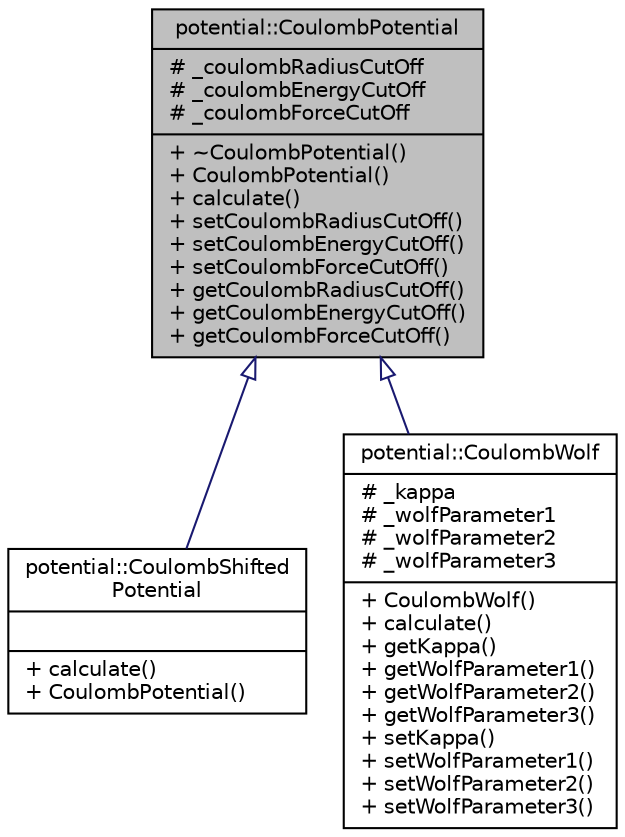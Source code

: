 digraph "potential::CoulombPotential"
{
 // LATEX_PDF_SIZE
  edge [fontname="Helvetica",fontsize="10",labelfontname="Helvetica",labelfontsize="10"];
  node [fontname="Helvetica",fontsize="10",shape=record];
  Node1 [label="{potential::CoulombPotential\n|# _coulombRadiusCutOff\l# _coulombEnergyCutOff\l# _coulombForceCutOff\l|+ ~CoulombPotential()\l+ CoulombPotential()\l+ calculate()\l+ setCoulombRadiusCutOff()\l+ setCoulombEnergyCutOff()\l+ setCoulombForceCutOff()\l+ getCoulombRadiusCutOff()\l+ getCoulombEnergyCutOff()\l+ getCoulombForceCutOff()\l}",height=0.2,width=0.4,color="black", fillcolor="grey75", style="filled", fontcolor="black",tooltip="CoulombPotential is a base class for all coulomb type potentials."];
  Node1 -> Node2 [dir="back",color="midnightblue",fontsize="10",style="solid",arrowtail="onormal",fontname="Helvetica"];
  Node2 [label="{potential::CoulombShifted\lPotential\n||+ calculate()\l+ CoulombPotential()\l}",height=0.2,width=0.4,color="black", fillcolor="white", style="filled",URL="$classpotential_1_1CoulombShiftedPotential.html",tooltip="CoulombShiftedPotential inherits CoulombPotential CoulombShiftedPotential is a class for the shifted ..."];
  Node1 -> Node3 [dir="back",color="midnightblue",fontsize="10",style="solid",arrowtail="onormal",fontname="Helvetica"];
  Node3 [label="{potential::CoulombWolf\n|# _kappa\l# _wolfParameter1\l# _wolfParameter2\l# _wolfParameter3\l|+ CoulombWolf()\l+ calculate()\l+ getKappa()\l+ getWolfParameter1()\l+ getWolfParameter2()\l+ getWolfParameter3()\l+ setKappa()\l+ setWolfParameter1()\l+ setWolfParameter2()\l+ setWolfParameter3()\l}",height=0.2,width=0.4,color="black", fillcolor="white", style="filled",URL="$classpotential_1_1CoulombWolf.html",tooltip="CoulombWolf inherits CoulombPotential CoulombWolf is a class for the Coulomb potential with Wolf summ..."];
}
